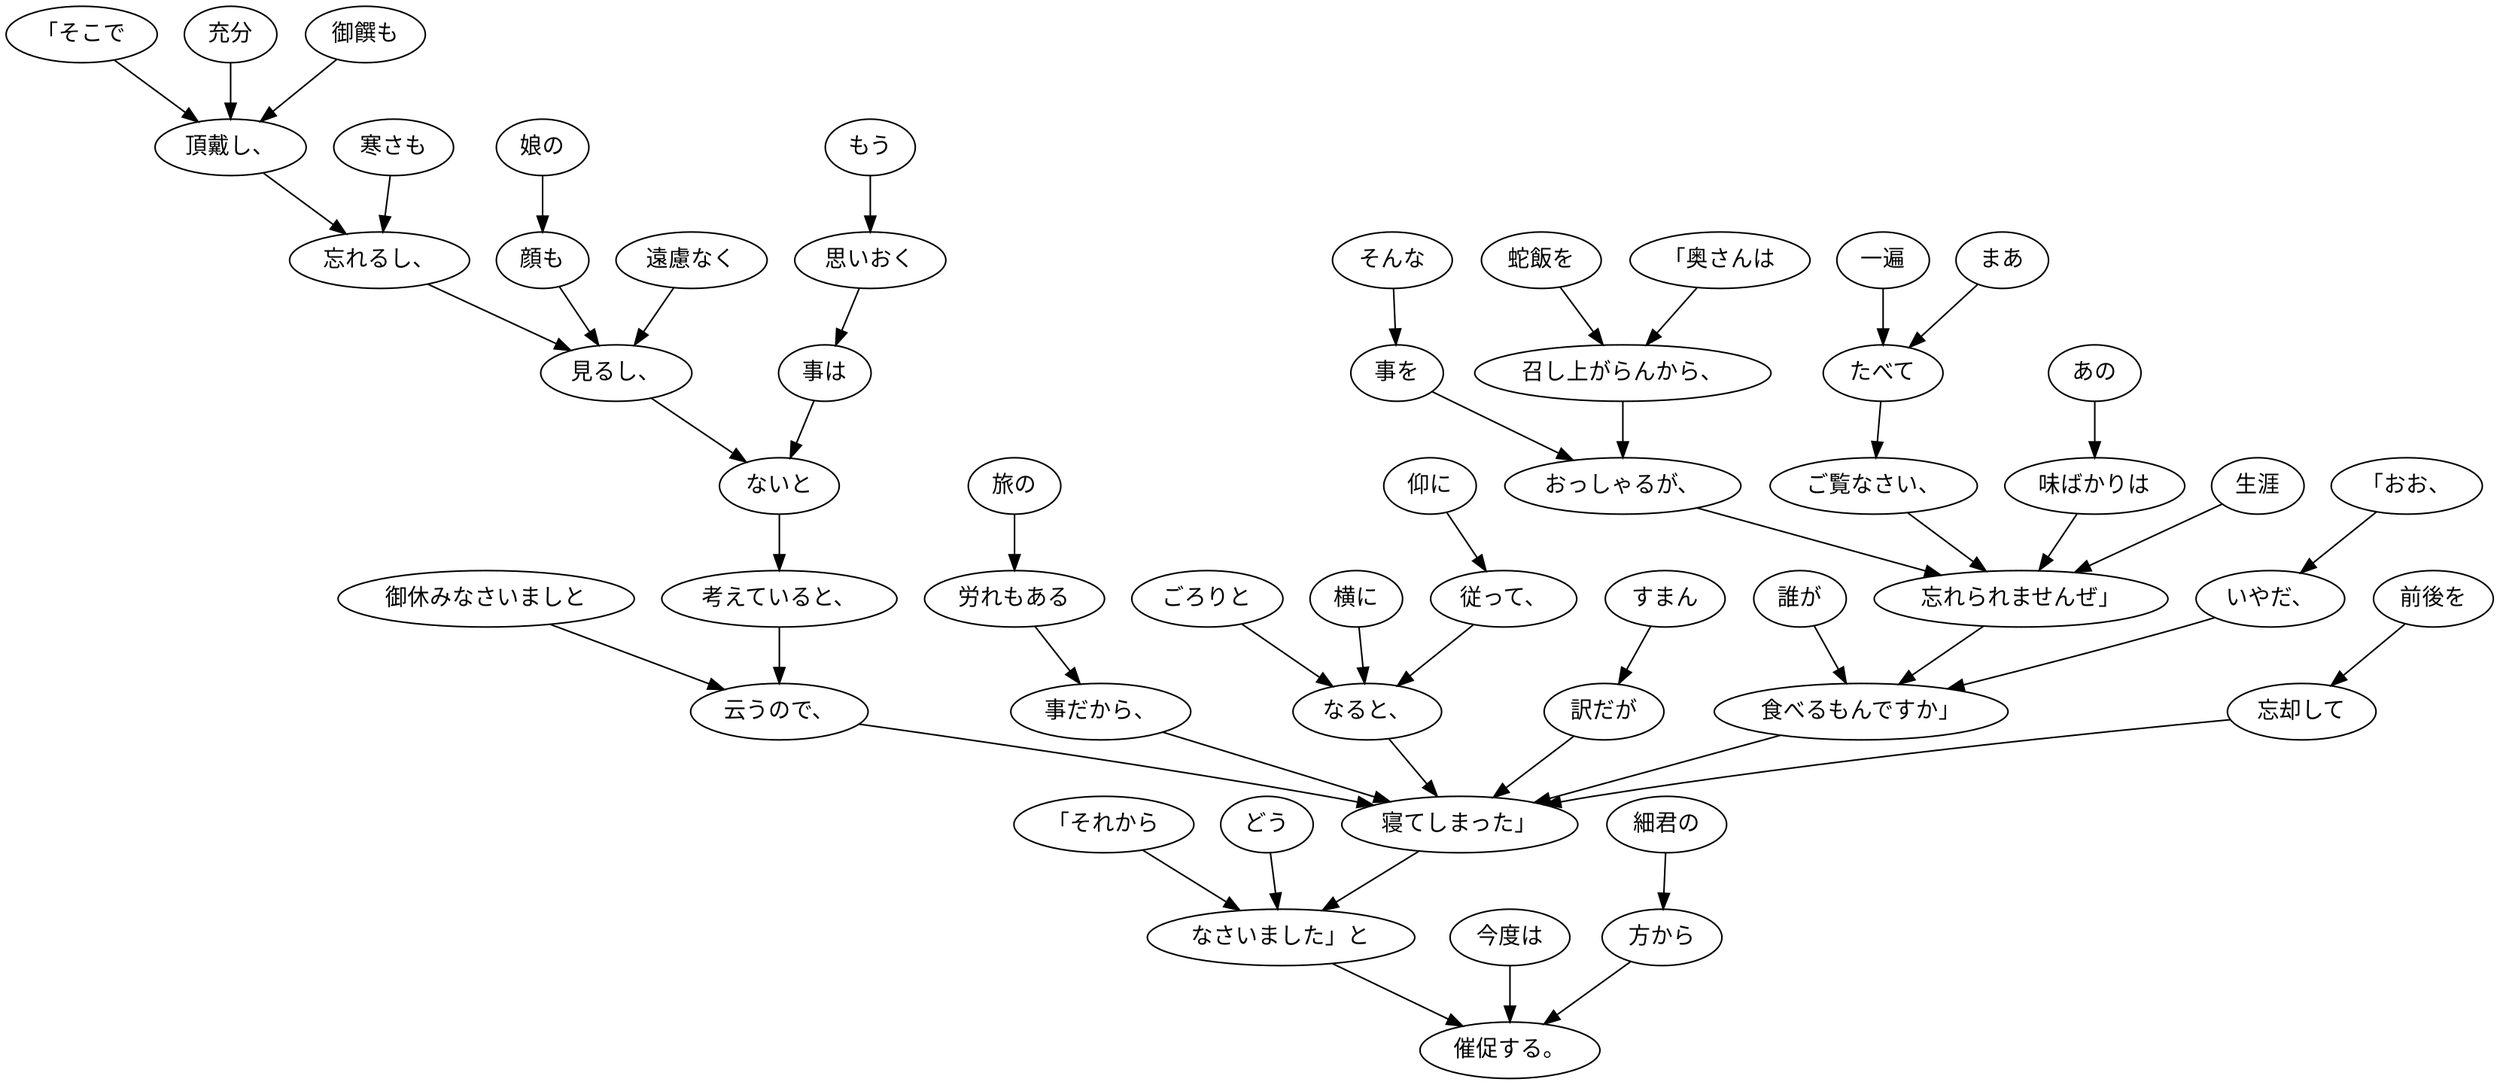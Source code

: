 digraph graph3626 {
	node0 [label="「奥さんは"];
	node1 [label="蛇飯を"];
	node2 [label="召し上がらんから、"];
	node3 [label="そんな"];
	node4 [label="事を"];
	node5 [label="おっしゃるが、"];
	node6 [label="まあ"];
	node7 [label="一遍"];
	node8 [label="たべて"];
	node9 [label="ご覧なさい、"];
	node10 [label="あの"];
	node11 [label="味ばかりは"];
	node12 [label="生涯"];
	node13 [label="忘れられませんぜ」"];
	node14 [label="「おお、"];
	node15 [label="いやだ、"];
	node16 [label="誰が"];
	node17 [label="食べるもんですか」"];
	node18 [label="「そこで"];
	node19 [label="充分"];
	node20 [label="御饌も"];
	node21 [label="頂戴し、"];
	node22 [label="寒さも"];
	node23 [label="忘れるし、"];
	node24 [label="娘の"];
	node25 [label="顔も"];
	node26 [label="遠慮なく"];
	node27 [label="見るし、"];
	node28 [label="もう"];
	node29 [label="思いおく"];
	node30 [label="事は"];
	node31 [label="ないと"];
	node32 [label="考えていると、"];
	node33 [label="御休みなさいましと"];
	node34 [label="云うので、"];
	node35 [label="旅の"];
	node36 [label="労れもある"];
	node37 [label="事だから、"];
	node38 [label="仰に"];
	node39 [label="従って、"];
	node40 [label="ごろりと"];
	node41 [label="横に"];
	node42 [label="なると、"];
	node43 [label="すまん"];
	node44 [label="訳だが"];
	node45 [label="前後を"];
	node46 [label="忘却して"];
	node47 [label="寝てしまった」"];
	node48 [label="「それから"];
	node49 [label="どう"];
	node50 [label="なさいました」と"];
	node51 [label="今度は"];
	node52 [label="細君の"];
	node53 [label="方から"];
	node54 [label="催促する。"];
	node0 -> node2;
	node1 -> node2;
	node2 -> node5;
	node3 -> node4;
	node4 -> node5;
	node5 -> node13;
	node6 -> node8;
	node7 -> node8;
	node8 -> node9;
	node9 -> node13;
	node10 -> node11;
	node11 -> node13;
	node12 -> node13;
	node13 -> node17;
	node14 -> node15;
	node15 -> node17;
	node16 -> node17;
	node17 -> node47;
	node18 -> node21;
	node19 -> node21;
	node20 -> node21;
	node21 -> node23;
	node22 -> node23;
	node23 -> node27;
	node24 -> node25;
	node25 -> node27;
	node26 -> node27;
	node27 -> node31;
	node28 -> node29;
	node29 -> node30;
	node30 -> node31;
	node31 -> node32;
	node32 -> node34;
	node33 -> node34;
	node34 -> node47;
	node35 -> node36;
	node36 -> node37;
	node37 -> node47;
	node38 -> node39;
	node39 -> node42;
	node40 -> node42;
	node41 -> node42;
	node42 -> node47;
	node43 -> node44;
	node44 -> node47;
	node45 -> node46;
	node46 -> node47;
	node47 -> node50;
	node48 -> node50;
	node49 -> node50;
	node50 -> node54;
	node51 -> node54;
	node52 -> node53;
	node53 -> node54;
}
